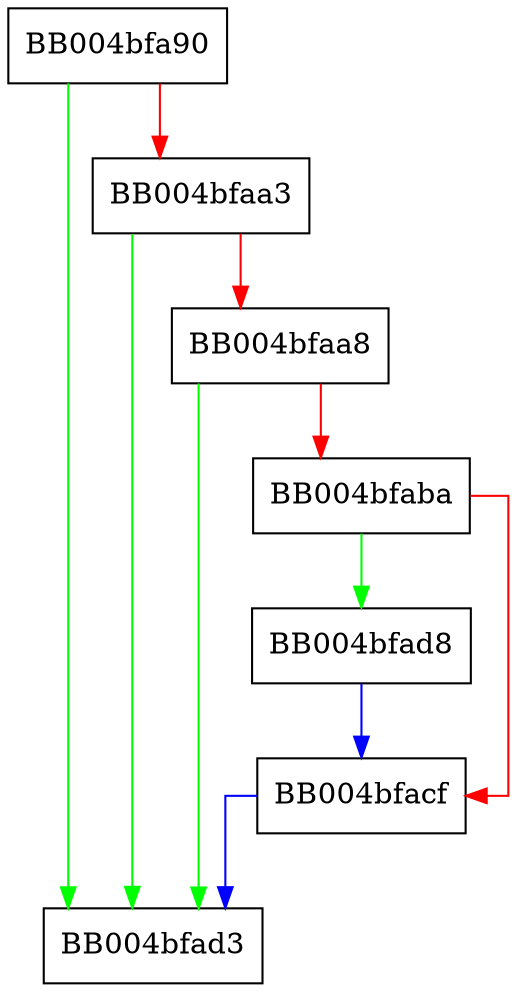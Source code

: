 digraph ossl_quic_stream_iter_init {
  node [shape="box"];
  graph [splines=ortho];
  BB004bfa90 -> BB004bfad3 [color="green"];
  BB004bfa90 -> BB004bfaa3 [color="red"];
  BB004bfaa3 -> BB004bfad3 [color="green"];
  BB004bfaa3 -> BB004bfaa8 [color="red"];
  BB004bfaa8 -> BB004bfad3 [color="green"];
  BB004bfaa8 -> BB004bfaba [color="red"];
  BB004bfaba -> BB004bfad8 [color="green"];
  BB004bfaba -> BB004bfacf [color="red"];
  BB004bfacf -> BB004bfad3 [color="blue"];
  BB004bfad8 -> BB004bfacf [color="blue"];
}